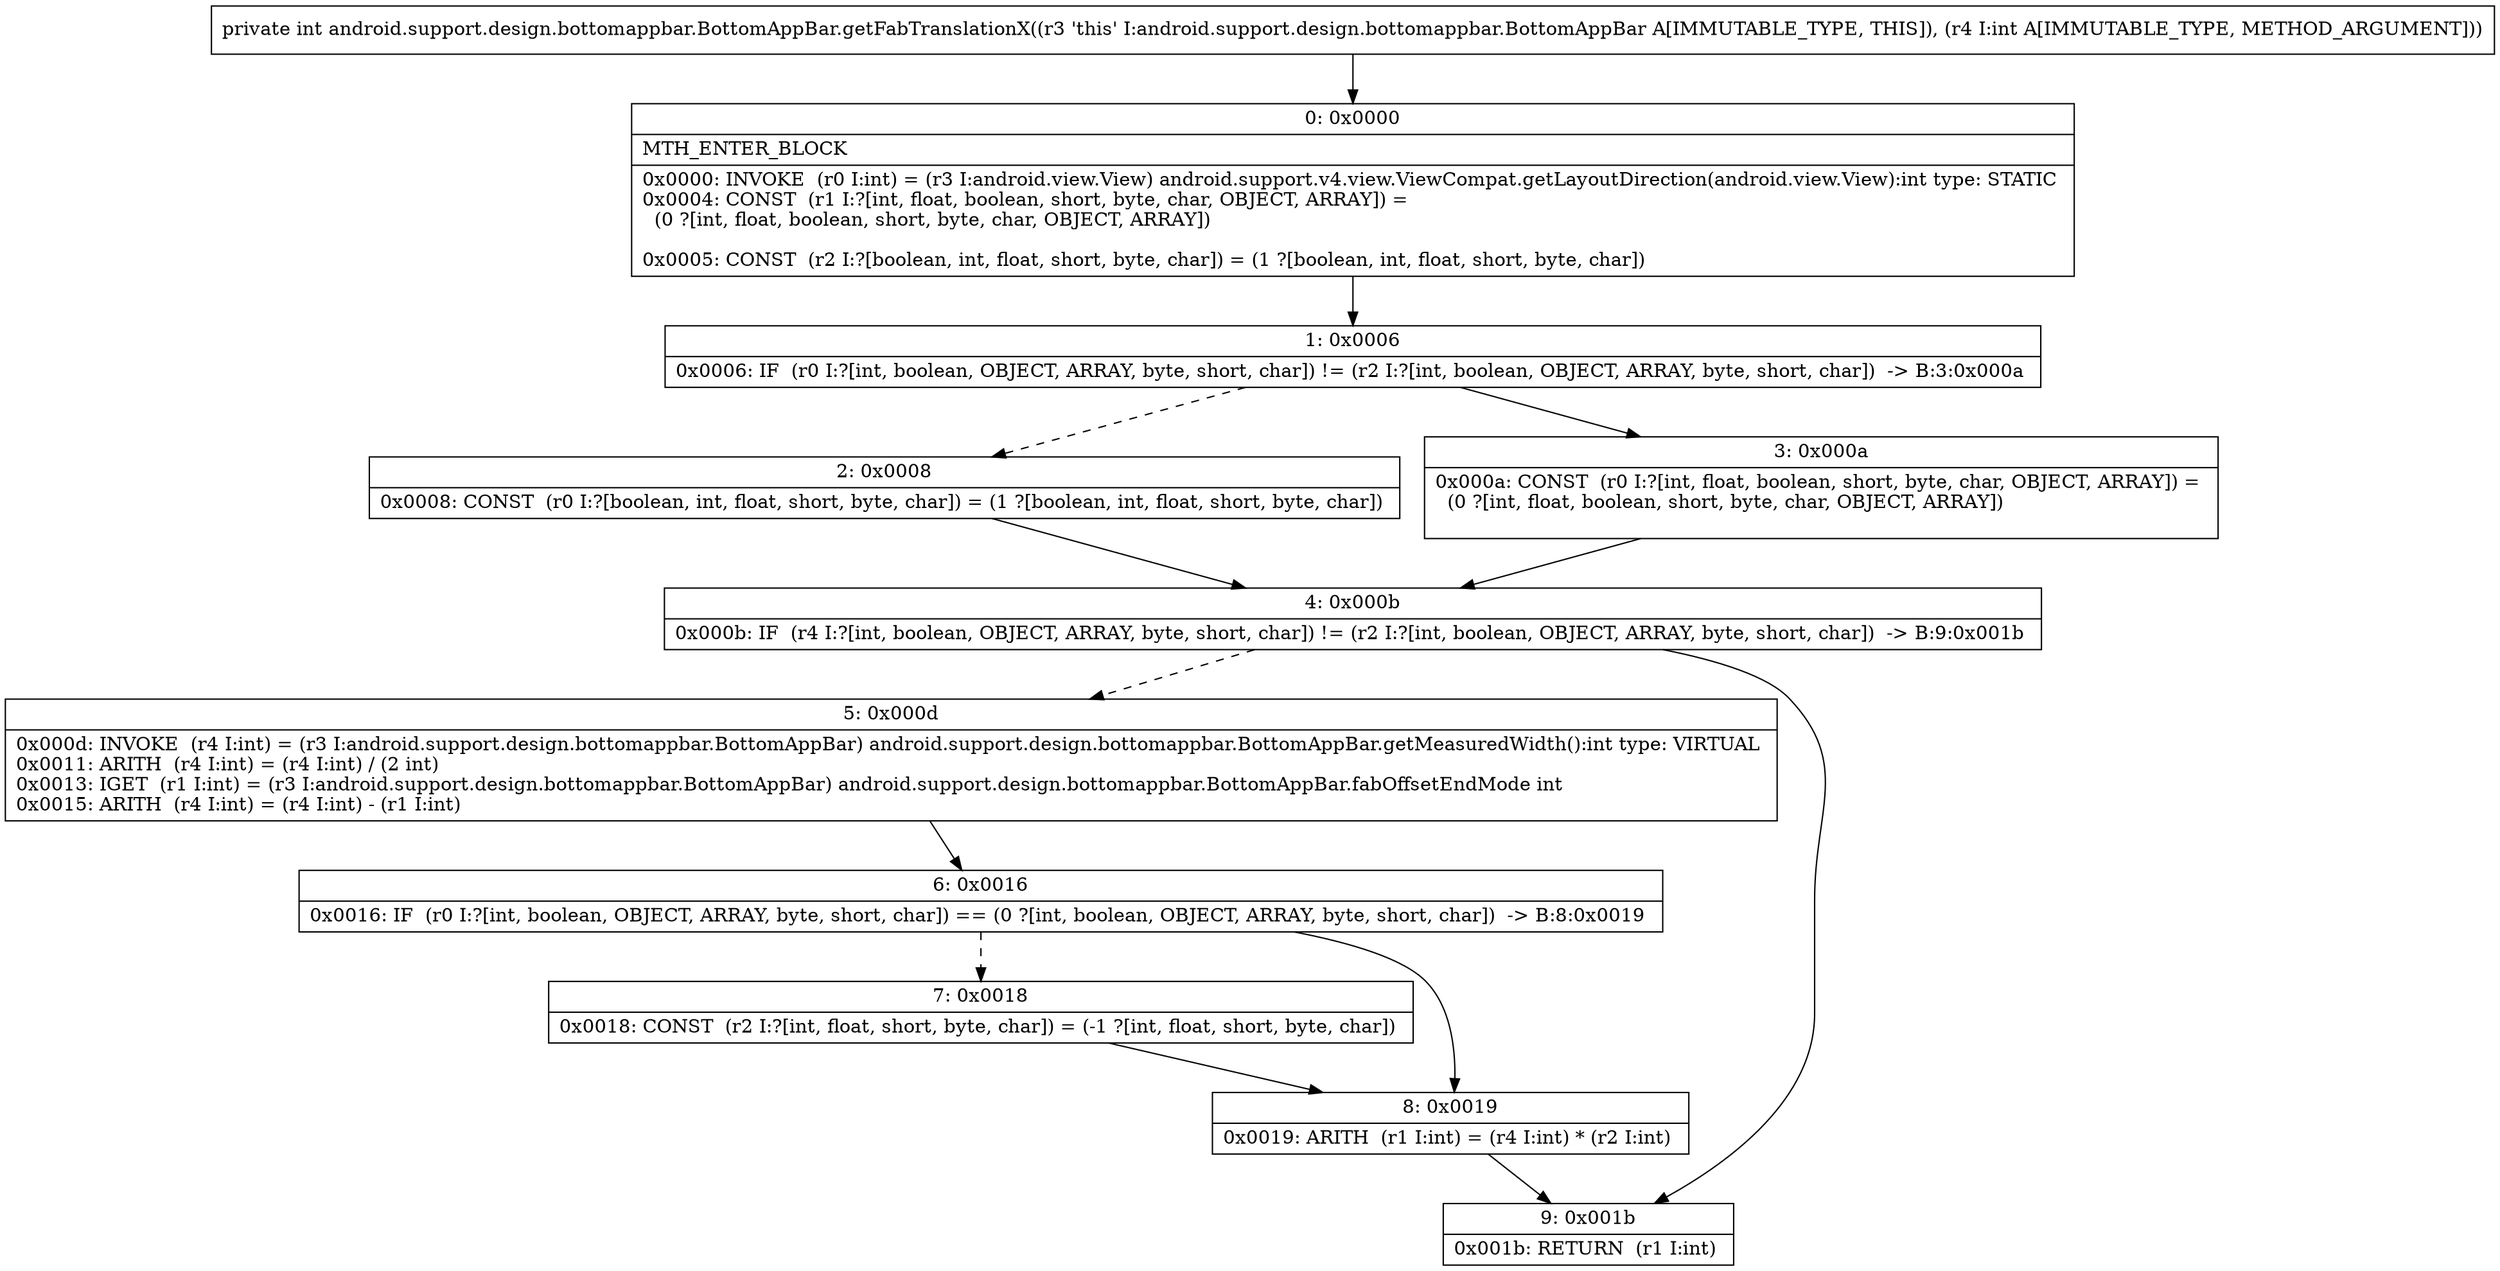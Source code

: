digraph "CFG forandroid.support.design.bottomappbar.BottomAppBar.getFabTranslationX(I)I" {
Node_0 [shape=record,label="{0\:\ 0x0000|MTH_ENTER_BLOCK\l|0x0000: INVOKE  (r0 I:int) = (r3 I:android.view.View) android.support.v4.view.ViewCompat.getLayoutDirection(android.view.View):int type: STATIC \l0x0004: CONST  (r1 I:?[int, float, boolean, short, byte, char, OBJECT, ARRAY]) = \l  (0 ?[int, float, boolean, short, byte, char, OBJECT, ARRAY])\l \l0x0005: CONST  (r2 I:?[boolean, int, float, short, byte, char]) = (1 ?[boolean, int, float, short, byte, char]) \l}"];
Node_1 [shape=record,label="{1\:\ 0x0006|0x0006: IF  (r0 I:?[int, boolean, OBJECT, ARRAY, byte, short, char]) != (r2 I:?[int, boolean, OBJECT, ARRAY, byte, short, char])  \-\> B:3:0x000a \l}"];
Node_2 [shape=record,label="{2\:\ 0x0008|0x0008: CONST  (r0 I:?[boolean, int, float, short, byte, char]) = (1 ?[boolean, int, float, short, byte, char]) \l}"];
Node_3 [shape=record,label="{3\:\ 0x000a|0x000a: CONST  (r0 I:?[int, float, boolean, short, byte, char, OBJECT, ARRAY]) = \l  (0 ?[int, float, boolean, short, byte, char, OBJECT, ARRAY])\l \l}"];
Node_4 [shape=record,label="{4\:\ 0x000b|0x000b: IF  (r4 I:?[int, boolean, OBJECT, ARRAY, byte, short, char]) != (r2 I:?[int, boolean, OBJECT, ARRAY, byte, short, char])  \-\> B:9:0x001b \l}"];
Node_5 [shape=record,label="{5\:\ 0x000d|0x000d: INVOKE  (r4 I:int) = (r3 I:android.support.design.bottomappbar.BottomAppBar) android.support.design.bottomappbar.BottomAppBar.getMeasuredWidth():int type: VIRTUAL \l0x0011: ARITH  (r4 I:int) = (r4 I:int) \/ (2 int) \l0x0013: IGET  (r1 I:int) = (r3 I:android.support.design.bottomappbar.BottomAppBar) android.support.design.bottomappbar.BottomAppBar.fabOffsetEndMode int \l0x0015: ARITH  (r4 I:int) = (r4 I:int) \- (r1 I:int) \l}"];
Node_6 [shape=record,label="{6\:\ 0x0016|0x0016: IF  (r0 I:?[int, boolean, OBJECT, ARRAY, byte, short, char]) == (0 ?[int, boolean, OBJECT, ARRAY, byte, short, char])  \-\> B:8:0x0019 \l}"];
Node_7 [shape=record,label="{7\:\ 0x0018|0x0018: CONST  (r2 I:?[int, float, short, byte, char]) = (\-1 ?[int, float, short, byte, char]) \l}"];
Node_8 [shape=record,label="{8\:\ 0x0019|0x0019: ARITH  (r1 I:int) = (r4 I:int) * (r2 I:int) \l}"];
Node_9 [shape=record,label="{9\:\ 0x001b|0x001b: RETURN  (r1 I:int) \l}"];
MethodNode[shape=record,label="{private int android.support.design.bottomappbar.BottomAppBar.getFabTranslationX((r3 'this' I:android.support.design.bottomappbar.BottomAppBar A[IMMUTABLE_TYPE, THIS]), (r4 I:int A[IMMUTABLE_TYPE, METHOD_ARGUMENT])) }"];
MethodNode -> Node_0;
Node_0 -> Node_1;
Node_1 -> Node_2[style=dashed];
Node_1 -> Node_3;
Node_2 -> Node_4;
Node_3 -> Node_4;
Node_4 -> Node_5[style=dashed];
Node_4 -> Node_9;
Node_5 -> Node_6;
Node_6 -> Node_7[style=dashed];
Node_6 -> Node_8;
Node_7 -> Node_8;
Node_8 -> Node_9;
}

